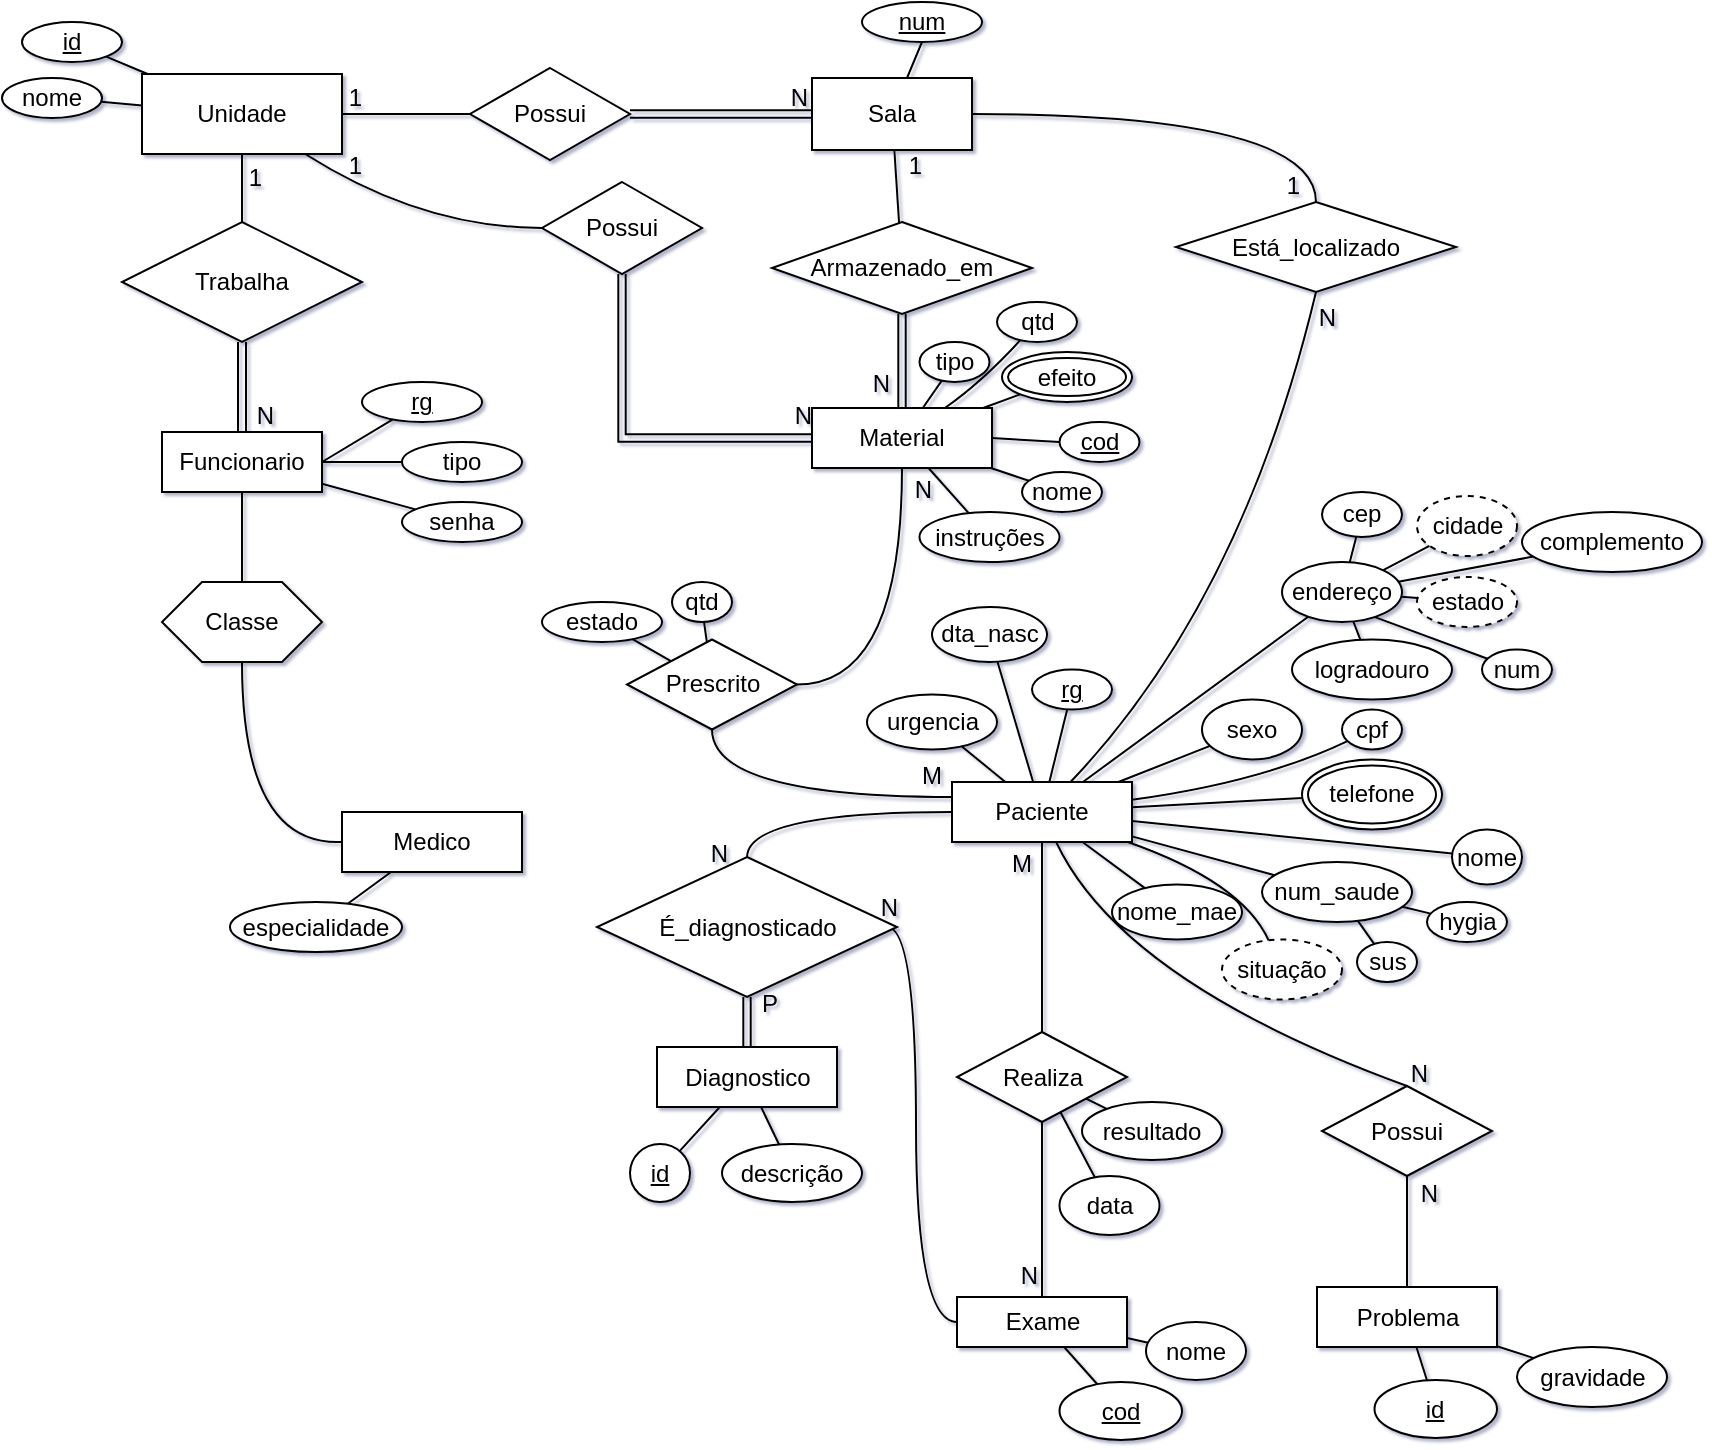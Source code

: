 <mxfile version="17.4.6"><diagram id="NS8fjf3agCHtfwVqrlrh" name="Page-1"><mxGraphModel dx="1077" dy="600" grid="1" gridSize="10" guides="1" tooltips="1" connect="1" arrows="1" fold="1" page="1" pageScale="1" pageWidth="827" pageHeight="1169" math="0" shadow="1"><root><mxCell id="0"/><mxCell id="1" parent="0"/><mxCell id="HFAzNyhK0tVcJAnhIOPs-1" value="Unidade" style="rounded=0;arcSize=10;whiteSpace=wrap;html=1;align=center;" vertex="1" parent="1"><mxGeometry x="170" y="46" width="100" height="40" as="geometry"/></mxCell><mxCell id="HFAzNyhK0tVcJAnhIOPs-2" value="&lt;div&gt;Funcionario&lt;/div&gt;" style="rounded=0;arcSize=10;whiteSpace=wrap;html=1;align=center;" vertex="1" parent="1"><mxGeometry x="180" y="225" width="80" height="30" as="geometry"/></mxCell><mxCell id="HFAzNyhK0tVcJAnhIOPs-3" value="Trabalha" style="shape=rhombus;perimeter=rhombusPerimeter;whiteSpace=wrap;html=1;align=center;rounded=0;" vertex="1" parent="1"><mxGeometry x="160" y="120" width="120" height="60" as="geometry"/></mxCell><mxCell id="HFAzNyhK0tVcJAnhIOPs-8" value="" style="endArrow=none;html=1;rounded=0;exitX=0.5;exitY=0;exitDx=0;exitDy=0;entryX=0.5;entryY=1;entryDx=0;entryDy=0;curved=1;" edge="1" parent="1" source="HFAzNyhK0tVcJAnhIOPs-3" target="HFAzNyhK0tVcJAnhIOPs-1"><mxGeometry relative="1" as="geometry"><mxPoint x="300" y="450" as="sourcePoint"/><mxPoint x="460" y="450" as="targetPoint"/></mxGeometry></mxCell><mxCell id="HFAzNyhK0tVcJAnhIOPs-9" value="1" style="resizable=0;html=1;align=right;verticalAlign=bottom;rounded=0;" connectable="0" vertex="1" parent="HFAzNyhK0tVcJAnhIOPs-8"><mxGeometry x="1" relative="1" as="geometry"><mxPoint x="10" y="20" as="offset"/></mxGeometry></mxCell><mxCell id="HFAzNyhK0tVcJAnhIOPs-10" value="" style="shape=link;html=1;rounded=0;exitX=0.5;exitY=1;exitDx=0;exitDy=0;entryX=0.5;entryY=0;entryDx=0;entryDy=0;curved=1;" edge="1" parent="1" source="HFAzNyhK0tVcJAnhIOPs-3" target="HFAzNyhK0tVcJAnhIOPs-2"><mxGeometry relative="1" as="geometry"><mxPoint x="230" y="180" as="sourcePoint"/><mxPoint x="370" y="180" as="targetPoint"/></mxGeometry></mxCell><mxCell id="HFAzNyhK0tVcJAnhIOPs-11" value="N" style="resizable=0;html=1;align=right;verticalAlign=bottom;rounded=0;" connectable="0" vertex="1" parent="HFAzNyhK0tVcJAnhIOPs-10"><mxGeometry x="1" relative="1" as="geometry"><mxPoint x="16" as="offset"/></mxGeometry></mxCell><mxCell id="HFAzNyhK0tVcJAnhIOPs-12" value="&lt;u&gt;rg&lt;/u&gt;" style="ellipse;whiteSpace=wrap;html=1;align=center;rounded=0;" vertex="1" parent="1"><mxGeometry x="280" y="200" width="60" height="20" as="geometry"/></mxCell><mxCell id="HFAzNyhK0tVcJAnhIOPs-13" value="tipo" style="ellipse;whiteSpace=wrap;html=1;align=center;rounded=0;" vertex="1" parent="1"><mxGeometry x="300" y="230" width="60" height="20" as="geometry"/></mxCell><mxCell id="HFAzNyhK0tVcJAnhIOPs-18" value="" style="endArrow=none;html=1;rounded=0;exitX=1;exitY=0.5;exitDx=0;exitDy=0;entryX=0;entryY=0.5;entryDx=0;entryDy=0;curved=1;" edge="1" parent="1" source="HFAzNyhK0tVcJAnhIOPs-2" target="HFAzNyhK0tVcJAnhIOPs-13"><mxGeometry width="50" height="50" relative="1" as="geometry"><mxPoint x="350" y="330" as="sourcePoint"/><mxPoint x="400" y="280" as="targetPoint"/></mxGeometry></mxCell><mxCell id="HFAzNyhK0tVcJAnhIOPs-19" value="" style="endArrow=none;html=1;rounded=0;exitX=1;exitY=0.5;exitDx=0;exitDy=0;curved=1;" edge="1" parent="1" source="HFAzNyhK0tVcJAnhIOPs-2" target="HFAzNyhK0tVcJAnhIOPs-12"><mxGeometry width="50" height="50" relative="1" as="geometry"><mxPoint x="350" y="330" as="sourcePoint"/><mxPoint x="400" y="280" as="targetPoint"/></mxGeometry></mxCell><mxCell id="HFAzNyhK0tVcJAnhIOPs-20" value="&lt;div&gt;Possui&lt;/div&gt;" style="shape=rhombus;perimeter=rhombusPerimeter;whiteSpace=wrap;html=1;align=center;rounded=0;" vertex="1" parent="1"><mxGeometry x="334" y="43" width="80" height="46" as="geometry"/></mxCell><mxCell id="HFAzNyhK0tVcJAnhIOPs-214" style="edgeStyle=orthogonalEdgeStyle;rounded=0;orthogonalLoop=1;jettySize=auto;html=1;entryX=0.5;entryY=0;entryDx=0;entryDy=0;fontFamily=Helvetica;fontSize=12;endArrow=none;endFill=0;strokeWidth=1;curved=1;" edge="1" parent="1" source="HFAzNyhK0tVcJAnhIOPs-21" target="HFAzNyhK0tVcJAnhIOPs-157"><mxGeometry relative="1" as="geometry"/></mxCell><mxCell id="HFAzNyhK0tVcJAnhIOPs-21" value="Sala" style="rounded=0;arcSize=10;whiteSpace=wrap;html=1;align=center;" vertex="1" parent="1"><mxGeometry x="505" y="48" width="80" height="36" as="geometry"/></mxCell><mxCell id="HFAzNyhK0tVcJAnhIOPs-22" value="" style="shape=link;html=1;rounded=0;width=3.684;entryX=0;entryY=0.5;entryDx=0;entryDy=0;exitX=1;exitY=0.5;exitDx=0;exitDy=0;curved=1;" edge="1" parent="1" source="HFAzNyhK0tVcJAnhIOPs-20" target="HFAzNyhK0tVcJAnhIOPs-21"><mxGeometry relative="1" as="geometry"><mxPoint x="290" y="170" as="sourcePoint"/><mxPoint x="450" y="170" as="targetPoint"/><Array as="points"/></mxGeometry></mxCell><mxCell id="HFAzNyhK0tVcJAnhIOPs-23" value="N" style="resizable=0;html=1;align=right;verticalAlign=bottom;rounded=0;" connectable="0" vertex="1" parent="HFAzNyhK0tVcJAnhIOPs-22"><mxGeometry x="1" relative="1" as="geometry"><mxPoint x="-2" as="offset"/></mxGeometry></mxCell><mxCell id="HFAzNyhK0tVcJAnhIOPs-24" value="" style="endArrow=none;html=1;rounded=0;entryX=1;entryY=0.5;entryDx=0;entryDy=0;curved=1;" edge="1" parent="1" source="HFAzNyhK0tVcJAnhIOPs-20" target="HFAzNyhK0tVcJAnhIOPs-1"><mxGeometry relative="1" as="geometry"><mxPoint x="230" y="130" as="sourcePoint"/><mxPoint x="230" y="96" as="targetPoint"/></mxGeometry></mxCell><mxCell id="HFAzNyhK0tVcJAnhIOPs-25" value="1" style="resizable=0;html=1;align=right;verticalAlign=bottom;rounded=0;" connectable="0" vertex="1" parent="HFAzNyhK0tVcJAnhIOPs-24"><mxGeometry x="1" relative="1" as="geometry"><mxPoint x="10" as="offset"/></mxGeometry></mxCell><mxCell id="HFAzNyhK0tVcJAnhIOPs-26" value="&lt;div&gt;Possui&lt;/div&gt;" style="shape=rhombus;perimeter=rhombusPerimeter;whiteSpace=wrap;html=1;align=center;rounded=0;" vertex="1" parent="1"><mxGeometry x="370" y="100" width="80" height="46" as="geometry"/></mxCell><mxCell id="HFAzNyhK0tVcJAnhIOPs-27" value="" style="endArrow=none;html=1;rounded=0;exitX=0;exitY=0.5;exitDx=0;exitDy=0;curved=1;" edge="1" parent="1" source="HFAzNyhK0tVcJAnhIOPs-26" target="HFAzNyhK0tVcJAnhIOPs-1"><mxGeometry relative="1" as="geometry"><mxPoint x="330" y="112" as="sourcePoint"/><mxPoint x="270" y="65.74" as="targetPoint"/><Array as="points"><mxPoint x="310" y="123"/></Array></mxGeometry></mxCell><mxCell id="HFAzNyhK0tVcJAnhIOPs-28" value="1" style="resizable=0;html=1;align=right;verticalAlign=bottom;rounded=0;" connectable="0" vertex="1" parent="HFAzNyhK0tVcJAnhIOPs-27"><mxGeometry x="1" relative="1" as="geometry"><mxPoint x="29" y="14" as="offset"/></mxGeometry></mxCell><mxCell id="HFAzNyhK0tVcJAnhIOPs-29" value="Material" style="rounded=0;arcSize=10;whiteSpace=wrap;html=1;align=center;" vertex="1" parent="1"><mxGeometry x="505" y="213" width="90" height="30" as="geometry"/></mxCell><mxCell id="HFAzNyhK0tVcJAnhIOPs-30" value="" style="shape=link;html=1;rounded=0;width=3.684;exitX=0.5;exitY=1;exitDx=0;exitDy=0;entryX=0;entryY=0.5;entryDx=0;entryDy=0;curved=1;" edge="1" parent="1" source="HFAzNyhK0tVcJAnhIOPs-26" target="HFAzNyhK0tVcJAnhIOPs-29"><mxGeometry relative="1" as="geometry"><mxPoint x="414.0" y="119.47" as="sourcePoint"/><mxPoint x="510" y="119.47" as="targetPoint"/><Array as="points"><mxPoint x="410" y="228"/></Array></mxGeometry></mxCell><mxCell id="HFAzNyhK0tVcJAnhIOPs-31" value="N" style="resizable=0;html=1;align=right;verticalAlign=bottom;rounded=0;" connectable="0" vertex="1" parent="HFAzNyhK0tVcJAnhIOPs-30"><mxGeometry x="1" relative="1" as="geometry"><mxPoint y="-3" as="offset"/></mxGeometry></mxCell><mxCell id="HFAzNyhK0tVcJAnhIOPs-32" value="&lt;u&gt;num&lt;/u&gt;" style="ellipse;whiteSpace=wrap;html=1;align=center;rounded=0;" vertex="1" parent="1"><mxGeometry x="530" y="10" width="60" height="20" as="geometry"/></mxCell><mxCell id="HFAzNyhK0tVcJAnhIOPs-33" value="" style="endArrow=none;html=1;rounded=0;curved=1;" edge="1" parent="1" source="HFAzNyhK0tVcJAnhIOPs-21"><mxGeometry width="50" height="50" relative="1" as="geometry"><mxPoint x="510" y="80" as="sourcePoint"/><mxPoint x="560" y="30" as="targetPoint"/></mxGeometry></mxCell><mxCell id="HFAzNyhK0tVcJAnhIOPs-34" value="&lt;u&gt;cod&lt;/u&gt;" style="ellipse;whiteSpace=wrap;html=1;align=center;rounded=0;" vertex="1" parent="1"><mxGeometry x="628.75" y="220" width="40" height="20" as="geometry"/></mxCell><mxCell id="HFAzNyhK0tVcJAnhIOPs-35" value="" style="endArrow=none;html=1;rounded=0;entryX=0;entryY=0.5;entryDx=0;entryDy=0;exitX=1;exitY=0.5;exitDx=0;exitDy=0;curved=1;" edge="1" parent="1" source="HFAzNyhK0tVcJAnhIOPs-29" target="HFAzNyhK0tVcJAnhIOPs-34"><mxGeometry width="50" height="50" relative="1" as="geometry"><mxPoint x="570" y="270" as="sourcePoint"/><mxPoint x="620" y="220" as="targetPoint"/></mxGeometry></mxCell><mxCell id="HFAzNyhK0tVcJAnhIOPs-38" value="qtd" style="ellipse;whiteSpace=wrap;html=1;align=center;rounded=0;" vertex="1" parent="1"><mxGeometry x="597.5" y="160" width="40" height="20" as="geometry"/></mxCell><mxCell id="HFAzNyhK0tVcJAnhIOPs-40" value="" style="endArrow=none;html=1;rounded=0;strokeWidth=1;curved=1;" edge="1" parent="1" source="HFAzNyhK0tVcJAnhIOPs-29" target="HFAzNyhK0tVcJAnhIOPs-38"><mxGeometry width="50" height="50" relative="1" as="geometry"><mxPoint x="560" y="246" as="sourcePoint"/><mxPoint x="617.701" y="207.69" as="targetPoint"/><Array as="points"><mxPoint x="590" y="200"/></Array></mxGeometry></mxCell><mxCell id="HFAzNyhK0tVcJAnhIOPs-41" value="&lt;div&gt;nome&lt;/div&gt;" style="ellipse;whiteSpace=wrap;html=1;align=center;rounded=0;" vertex="1" parent="1"><mxGeometry x="610" y="245" width="40" height="20" as="geometry"/></mxCell><mxCell id="HFAzNyhK0tVcJAnhIOPs-42" value="" style="endArrow=none;html=1;rounded=0;strokeWidth=1;curved=1;" edge="1" parent="1" target="HFAzNyhK0tVcJAnhIOPs-41" source="HFAzNyhK0tVcJAnhIOPs-29"><mxGeometry width="50" height="50" relative="1" as="geometry"><mxPoint x="590" y="271.104" as="sourcePoint"/><mxPoint x="610" y="250" as="targetPoint"/></mxGeometry></mxCell><mxCell id="HFAzNyhK0tVcJAnhIOPs-75" style="edgeStyle=orthogonalEdgeStyle;rounded=0;orthogonalLoop=1;jettySize=auto;html=1;endArrow=none;endFill=0;strokeWidth=1;entryX=0.5;entryY=0;entryDx=0;entryDy=0;curved=1;" edge="1" parent="1" source="HFAzNyhK0tVcJAnhIOPs-43" target="HFAzNyhK0tVcJAnhIOPs-57"><mxGeometry relative="1" as="geometry"><mxPoint x="295" y="400" as="targetPoint"/><Array as="points"><mxPoint x="220" y="430"/><mxPoint x="315" y="430"/></Array></mxGeometry></mxCell><mxCell id="HFAzNyhK0tVcJAnhIOPs-43" value="&lt;div&gt;Classe&lt;/div&gt;" style="shape=hexagon;perimeter=hexagonPerimeter2;whiteSpace=wrap;html=1;fixedSize=1;rounded=0;" vertex="1" parent="1"><mxGeometry x="180" y="300" width="80" height="40" as="geometry"/></mxCell><mxCell id="HFAzNyhK0tVcJAnhIOPs-48" value="" style="endArrow=none;html=1;rounded=0;curved=1;" edge="1" parent="1" source="HFAzNyhK0tVcJAnhIOPs-43" target="HFAzNyhK0tVcJAnhIOPs-2"><mxGeometry relative="1" as="geometry"><mxPoint x="219.74" y="294" as="sourcePoint"/><mxPoint x="219.74" y="260" as="targetPoint"/></mxGeometry></mxCell><mxCell id="HFAzNyhK0tVcJAnhIOPs-57" value="Medico" style="rounded=0;arcSize=10;whiteSpace=wrap;html=1;align=center;" vertex="1" parent="1"><mxGeometry x="270" y="415" width="90" height="30" as="geometry"/></mxCell><mxCell id="HFAzNyhK0tVcJAnhIOPs-67" value="especialidade" style="ellipse;whiteSpace=wrap;html=1;align=center;rounded=0;" vertex="1" parent="1"><mxGeometry x="214" y="460" width="86" height="25" as="geometry"/></mxCell><mxCell id="HFAzNyhK0tVcJAnhIOPs-69" value="" style="endArrow=none;html=1;rounded=0;strokeWidth=1;curved=1;" edge="1" parent="1" source="HFAzNyhK0tVcJAnhIOPs-57" target="HFAzNyhK0tVcJAnhIOPs-67"><mxGeometry width="50" height="50" relative="1" as="geometry"><mxPoint x="-40" y="570" as="sourcePoint"/><mxPoint x="10" y="520" as="targetPoint"/></mxGeometry></mxCell><mxCell id="HFAzNyhK0tVcJAnhIOPs-182" style="edgeStyle=orthogonalEdgeStyle;rounded=0;orthogonalLoop=1;jettySize=auto;html=1;entryX=0.5;entryY=0;entryDx=0;entryDy=0;fontFamily=Helvetica;fontSize=12;endArrow=none;endFill=0;strokeWidth=1;curved=1;" edge="1" parent="1" source="HFAzNyhK0tVcJAnhIOPs-71" target="HFAzNyhK0tVcJAnhIOPs-181"><mxGeometry relative="1" as="geometry"/></mxCell><mxCell id="HFAzNyhK0tVcJAnhIOPs-236" style="edgeStyle=orthogonalEdgeStyle;rounded=0;orthogonalLoop=1;jettySize=auto;html=1;fontFamily=Helvetica;fontSize=12;endArrow=none;endFill=0;strokeWidth=1;curved=1;" edge="1" parent="1" source="HFAzNyhK0tVcJAnhIOPs-71"><mxGeometry relative="1" as="geometry"><mxPoint x="472.524" y="437.512" as="targetPoint"/></mxGeometry></mxCell><mxCell id="HFAzNyhK0tVcJAnhIOPs-71" value="Paciente" style="rounded=0;arcSize=10;whiteSpace=wrap;html=1;align=center;" vertex="1" parent="1"><mxGeometry x="575" y="400" width="90" height="30" as="geometry"/></mxCell><mxCell id="HFAzNyhK0tVcJAnhIOPs-76" value="&lt;u&gt;rg&lt;/u&gt;" style="ellipse;whiteSpace=wrap;html=1;align=center;rounded=0;" vertex="1" parent="1"><mxGeometry x="615" y="343.75" width="40" height="20" as="geometry"/></mxCell><mxCell id="HFAzNyhK0tVcJAnhIOPs-77" value="" style="endArrow=none;html=1;rounded=0;strokeWidth=1;curved=1;" edge="1" parent="1" source="HFAzNyhK0tVcJAnhIOPs-76" target="HFAzNyhK0tVcJAnhIOPs-71"><mxGeometry width="50" height="50" relative="1" as="geometry"><mxPoint x="670" y="595" as="sourcePoint"/><mxPoint x="720" y="545" as="targetPoint"/></mxGeometry></mxCell><mxCell id="HFAzNyhK0tVcJAnhIOPs-78" value="&lt;div&gt;nome&lt;/div&gt;" style="ellipse;whiteSpace=wrap;html=1;align=center;rounded=0;" vertex="1" parent="1"><mxGeometry x="825" y="423.75" width="35" height="27.5" as="geometry"/></mxCell><mxCell id="HFAzNyhK0tVcJAnhIOPs-79" value="dta_nasc" style="ellipse;whiteSpace=wrap;html=1;align=center;rounded=0;" vertex="1" parent="1"><mxGeometry x="565" y="312.5" width="57.5" height="27.5" as="geometry"/></mxCell><mxCell id="HFAzNyhK0tVcJAnhIOPs-80" value="cpf" style="ellipse;whiteSpace=wrap;html=1;align=center;rounded=0;" vertex="1" parent="1"><mxGeometry x="770" y="363.75" width="30" height="20" as="geometry"/></mxCell><mxCell id="HFAzNyhK0tVcJAnhIOPs-81" value="num_saude" style="ellipse;whiteSpace=wrap;html=1;align=center;rounded=0;" vertex="1" parent="1"><mxGeometry x="730" y="440" width="75" height="30" as="geometry"/></mxCell><mxCell id="HFAzNyhK0tVcJAnhIOPs-82" value="sus" style="ellipse;whiteSpace=wrap;html=1;align=center;rounded=0;" vertex="1" parent="1"><mxGeometry x="777.5" y="480" width="30" height="20" as="geometry"/></mxCell><mxCell id="HFAzNyhK0tVcJAnhIOPs-83" value="endereço" style="ellipse;whiteSpace=wrap;html=1;align=center;rounded=0;" vertex="1" parent="1"><mxGeometry x="740" y="290" width="60" height="30" as="geometry"/></mxCell><mxCell id="HFAzNyhK0tVcJAnhIOPs-84" value="&lt;div&gt;cep&lt;/div&gt;" style="ellipse;whiteSpace=wrap;html=1;align=center;rounded=0;" vertex="1" parent="1"><mxGeometry x="760" y="255" width="40" height="22.5" as="geometry"/></mxCell><mxCell id="HFAzNyhK0tVcJAnhIOPs-86" value="sexo" style="ellipse;whiteSpace=wrap;html=1;align=center;rounded=0;" vertex="1" parent="1"><mxGeometry x="700" y="358.75" width="50" height="30" as="geometry"/></mxCell><mxCell id="HFAzNyhK0tVcJAnhIOPs-87" value="" style="endArrow=none;html=1;rounded=0;strokeWidth=1;curved=1;" edge="1" parent="1" source="HFAzNyhK0tVcJAnhIOPs-78" target="HFAzNyhK0tVcJAnhIOPs-71"><mxGeometry width="50" height="50" relative="1" as="geometry"><mxPoint x="676.641" y="530.547" as="sourcePoint"/><mxPoint x="690.0" y="535" as="targetPoint"/></mxGeometry></mxCell><mxCell id="HFAzNyhK0tVcJAnhIOPs-88" value="" style="endArrow=none;html=1;rounded=0;strokeWidth=1;curved=1;" edge="1" parent="1" source="HFAzNyhK0tVcJAnhIOPs-121" target="HFAzNyhK0tVcJAnhIOPs-71"><mxGeometry width="50" height="50" relative="1" as="geometry"><mxPoint x="648.707" y="491.727" as="sourcePoint"/><mxPoint x="740" y="555" as="targetPoint"/></mxGeometry></mxCell><mxCell id="HFAzNyhK0tVcJAnhIOPs-89" value="" style="endArrow=none;html=1;rounded=0;strokeWidth=1;curved=1;" edge="1" parent="1" source="HFAzNyhK0tVcJAnhIOPs-86" target="HFAzNyhK0tVcJAnhIOPs-71"><mxGeometry width="50" height="50" relative="1" as="geometry"><mxPoint x="950" y="625" as="sourcePoint"/><mxPoint x="1000" y="575" as="targetPoint"/></mxGeometry></mxCell><mxCell id="HFAzNyhK0tVcJAnhIOPs-90" value="" style="endArrow=none;html=1;rounded=0;strokeWidth=1;curved=1;" edge="1" parent="1" source="HFAzNyhK0tVcJAnhIOPs-79" target="HFAzNyhK0tVcJAnhIOPs-71"><mxGeometry width="50" height="50" relative="1" as="geometry"><mxPoint x="950" y="625" as="sourcePoint"/><mxPoint x="1000" y="575" as="targetPoint"/></mxGeometry></mxCell><mxCell id="HFAzNyhK0tVcJAnhIOPs-91" value="" style="endArrow=none;html=1;rounded=0;strokeWidth=1;curved=1;" edge="1" parent="1" source="HFAzNyhK0tVcJAnhIOPs-80" target="HFAzNyhK0tVcJAnhIOPs-71"><mxGeometry width="50" height="50" relative="1" as="geometry"><mxPoint x="950" y="625" as="sourcePoint"/><mxPoint x="1000" y="575" as="targetPoint"/><Array as="points"><mxPoint x="730" y="400"/></Array></mxGeometry></mxCell><mxCell id="HFAzNyhK0tVcJAnhIOPs-92" value="" style="endArrow=none;html=1;rounded=0;strokeWidth=1;curved=1;" edge="1" parent="1" source="HFAzNyhK0tVcJAnhIOPs-71" target="HFAzNyhK0tVcJAnhIOPs-83"><mxGeometry width="50" height="50" relative="1" as="geometry"><mxPoint x="740" y="595" as="sourcePoint"/><mxPoint x="790" y="545" as="targetPoint"/></mxGeometry></mxCell><mxCell id="HFAzNyhK0tVcJAnhIOPs-93" value="" style="endArrow=none;html=1;rounded=0;strokeWidth=1;curved=1;" edge="1" parent="1" source="HFAzNyhK0tVcJAnhIOPs-84" target="HFAzNyhK0tVcJAnhIOPs-83"><mxGeometry width="50" height="50" relative="1" as="geometry"><mxPoint x="740" y="595" as="sourcePoint"/><mxPoint x="790" y="545" as="targetPoint"/></mxGeometry></mxCell><mxCell id="HFAzNyhK0tVcJAnhIOPs-94" value="cidade" style="ellipse;whiteSpace=wrap;html=1;align=center;dashed=1;rounded=0;" vertex="1" parent="1"><mxGeometry x="807.5" y="257" width="50" height="30" as="geometry"/></mxCell><mxCell id="HFAzNyhK0tVcJAnhIOPs-95" value="" style="endArrow=none;html=1;rounded=0;strokeWidth=1;curved=1;" edge="1" parent="1" source="HFAzNyhK0tVcJAnhIOPs-83" target="HFAzNyhK0tVcJAnhIOPs-94"><mxGeometry width="50" height="50" relative="1" as="geometry"><mxPoint x="760" y="445" as="sourcePoint"/><mxPoint x="790" y="545" as="targetPoint"/></mxGeometry></mxCell><mxCell id="HFAzNyhK0tVcJAnhIOPs-96" value="estado" style="ellipse;whiteSpace=wrap;html=1;align=center;dashed=1;rounded=0;" vertex="1" parent="1"><mxGeometry x="807.5" y="297.5" width="50" height="25" as="geometry"/></mxCell><mxCell id="HFAzNyhK0tVcJAnhIOPs-97" value="" style="endArrow=none;html=1;rounded=0;strokeWidth=1;curved=1;" edge="1" parent="1" source="HFAzNyhK0tVcJAnhIOPs-83" target="HFAzNyhK0tVcJAnhIOPs-96"><mxGeometry width="50" height="50" relative="1" as="geometry"><mxPoint x="740" y="595" as="sourcePoint"/><mxPoint x="790" y="545" as="targetPoint"/></mxGeometry></mxCell><mxCell id="HFAzNyhK0tVcJAnhIOPs-98" value="" style="endArrow=none;html=1;rounded=0;strokeWidth=1;curved=1;" edge="1" parent="1" source="HFAzNyhK0tVcJAnhIOPs-83" target="HFAzNyhK0tVcJAnhIOPs-99"><mxGeometry width="50" height="50" relative="1" as="geometry"><mxPoint x="810" y="545" as="sourcePoint"/><mxPoint x="860" y="495" as="targetPoint"/></mxGeometry></mxCell><mxCell id="HFAzNyhK0tVcJAnhIOPs-99" value="logradouro" style="ellipse;whiteSpace=wrap;html=1;align=center;rounded=0;" vertex="1" parent="1"><mxGeometry x="745" y="328.75" width="80" height="30" as="geometry"/></mxCell><mxCell id="HFAzNyhK0tVcJAnhIOPs-105" value="num" style="ellipse;whiteSpace=wrap;html=1;align=center;rounded=0;" vertex="1" parent="1"><mxGeometry x="840" y="333.75" width="35" height="20" as="geometry"/></mxCell><mxCell id="HFAzNyhK0tVcJAnhIOPs-107" value="" style="endArrow=none;html=1;rounded=0;strokeWidth=1;exitX=0.774;exitY=0.919;exitDx=0;exitDy=0;exitPerimeter=0;curved=1;" edge="1" parent="1" source="HFAzNyhK0tVcJAnhIOPs-83" target="HFAzNyhK0tVcJAnhIOPs-105"><mxGeometry width="50" height="50" relative="1" as="geometry"><mxPoint x="740" y="595" as="sourcePoint"/><mxPoint x="790" y="545" as="targetPoint"/></mxGeometry></mxCell><mxCell id="HFAzNyhK0tVcJAnhIOPs-108" value="complemento" style="ellipse;whiteSpace=wrap;html=1;align=center;rounded=0;" vertex="1" parent="1"><mxGeometry x="860" y="265" width="90" height="30" as="geometry"/></mxCell><mxCell id="HFAzNyhK0tVcJAnhIOPs-110" value="" style="endArrow=none;html=1;rounded=0;strokeWidth=1;curved=1;" edge="1" parent="1" source="HFAzNyhK0tVcJAnhIOPs-83" target="HFAzNyhK0tVcJAnhIOPs-108"><mxGeometry width="50" height="50" relative="1" as="geometry"><mxPoint x="740" y="595" as="sourcePoint"/><mxPoint x="790" y="545" as="targetPoint"/></mxGeometry></mxCell><mxCell id="HFAzNyhK0tVcJAnhIOPs-111" value="" style="endArrow=none;html=1;rounded=0;strokeWidth=1;curved=1;" edge="1" parent="1" source="HFAzNyhK0tVcJAnhIOPs-81" target="HFAzNyhK0tVcJAnhIOPs-71"><mxGeometry width="50" height="50" relative="1" as="geometry"><mxPoint x="670.699" y="598.326" as="sourcePoint"/><mxPoint x="715.0" y="565" as="targetPoint"/></mxGeometry></mxCell><mxCell id="HFAzNyhK0tVcJAnhIOPs-112" value="" style="endArrow=none;html=1;rounded=0;strokeWidth=1;curved=1;" edge="1" parent="1" source="HFAzNyhK0tVcJAnhIOPs-81" target="HFAzNyhK0tVcJAnhIOPs-82"><mxGeometry width="50" height="50" relative="1" as="geometry"><mxPoint x="722.673" y="615.034" as="sourcePoint"/><mxPoint x="732.188" y="565" as="targetPoint"/></mxGeometry></mxCell><mxCell id="HFAzNyhK0tVcJAnhIOPs-113" value="senha" style="ellipse;whiteSpace=wrap;html=1;align=center;rounded=0;" vertex="1" parent="1"><mxGeometry x="300" y="260" width="60" height="20" as="geometry"/></mxCell><mxCell id="HFAzNyhK0tVcJAnhIOPs-114" value="" style="endArrow=none;html=1;rounded=0;strokeWidth=1;curved=1;" edge="1" parent="1" source="HFAzNyhK0tVcJAnhIOPs-113" target="HFAzNyhK0tVcJAnhIOPs-2"><mxGeometry width="50" height="50" relative="1" as="geometry"><mxPoint x="-80" y="400" as="sourcePoint"/><mxPoint x="-30" y="350" as="targetPoint"/></mxGeometry></mxCell><mxCell id="HFAzNyhK0tVcJAnhIOPs-115" value="nome_mae" style="ellipse;whiteSpace=wrap;html=1;align=center;rounded=0;" vertex="1" parent="1"><mxGeometry x="655" y="451.25" width="65" height="27.5" as="geometry"/></mxCell><mxCell id="HFAzNyhK0tVcJAnhIOPs-116" value="" style="endArrow=none;html=1;rounded=0;strokeWidth=1;curved=1;" edge="1" parent="1" source="HFAzNyhK0tVcJAnhIOPs-115" target="HFAzNyhK0tVcJAnhIOPs-71"><mxGeometry width="50" height="50" relative="1" as="geometry"><mxPoint x="723.546" y="504.895" as="sourcePoint"/><mxPoint x="731.25" y="535" as="targetPoint"/></mxGeometry></mxCell><mxCell id="HFAzNyhK0tVcJAnhIOPs-118" value="hygia" style="ellipse;whiteSpace=wrap;html=1;align=center;rounded=0;" vertex="1" parent="1"><mxGeometry x="812.5" y="460" width="40" height="20" as="geometry"/></mxCell><mxCell id="HFAzNyhK0tVcJAnhIOPs-119" value="" style="endArrow=none;html=1;rounded=0;strokeWidth=1;curved=1;" edge="1" parent="1" source="HFAzNyhK0tVcJAnhIOPs-81" target="HFAzNyhK0tVcJAnhIOPs-118"><mxGeometry width="50" height="50" relative="1" as="geometry"><mxPoint x="694.944" y="641.693" as="sourcePoint"/><mxPoint x="672.059" y="652.17" as="targetPoint"/></mxGeometry></mxCell><mxCell id="HFAzNyhK0tVcJAnhIOPs-121" value="telefone" style="ellipse;shape=doubleEllipse;margin=3;whiteSpace=wrap;html=1;align=center;rounded=0;" vertex="1" parent="1"><mxGeometry x="750" y="388.75" width="70" height="35" as="geometry"/></mxCell><mxCell id="HFAzNyhK0tVcJAnhIOPs-122" value="tipo" style="ellipse;whiteSpace=wrap;html=1;align=center;rounded=0;" vertex="1" parent="1"><mxGeometry x="558.75" y="180" width="35" height="20" as="geometry"/></mxCell><mxCell id="HFAzNyhK0tVcJAnhIOPs-123" value="" style="endArrow=none;html=1;rounded=0;strokeWidth=1;curved=1;" edge="1" parent="1" source="HFAzNyhK0tVcJAnhIOPs-29" target="HFAzNyhK0tVcJAnhIOPs-122"><mxGeometry width="50" height="50" relative="1" as="geometry"><mxPoint x="600" y="251.957" as="sourcePoint"/><mxPoint x="626.192" y="258.916" as="targetPoint"/></mxGeometry></mxCell><mxCell id="HFAzNyhK0tVcJAnhIOPs-126" value="Armazenado_em" style="shape=rhombus;perimeter=rhombusPerimeter;whiteSpace=wrap;html=1;align=center;rounded=0;" vertex="1" parent="1"><mxGeometry x="485" y="120" width="130" height="46" as="geometry"/></mxCell><mxCell id="HFAzNyhK0tVcJAnhIOPs-127" value="" style="shape=link;html=1;rounded=0;width=3.684;curved=1;" edge="1" parent="1" source="HFAzNyhK0tVcJAnhIOPs-126" target="HFAzNyhK0tVcJAnhIOPs-29"><mxGeometry relative="1" as="geometry"><mxPoint x="453" y="303" as="sourcePoint"/><mxPoint x="540" y="400" as="targetPoint"/><Array as="points"/></mxGeometry></mxCell><mxCell id="HFAzNyhK0tVcJAnhIOPs-128" value="N" style="resizable=0;html=1;align=right;verticalAlign=bottom;rounded=0;" connectable="0" vertex="1" parent="HFAzNyhK0tVcJAnhIOPs-127"><mxGeometry x="1" relative="1" as="geometry"><mxPoint x="-6" y="-4" as="offset"/></mxGeometry></mxCell><mxCell id="HFAzNyhK0tVcJAnhIOPs-129" value="" style="endArrow=none;html=1;rounded=0;curved=1;" edge="1" parent="1" source="HFAzNyhK0tVcJAnhIOPs-126" target="HFAzNyhK0tVcJAnhIOPs-21"><mxGeometry relative="1" as="geometry"><mxPoint x="344" y="76" as="sourcePoint"/><mxPoint x="280" y="76" as="targetPoint"/></mxGeometry></mxCell><mxCell id="HFAzNyhK0tVcJAnhIOPs-130" value="1" style="resizable=0;html=1;align=right;verticalAlign=bottom;rounded=0;" connectable="0" vertex="1" parent="HFAzNyhK0tVcJAnhIOPs-129"><mxGeometry x="1" relative="1" as="geometry"><mxPoint x="14" y="16" as="offset"/></mxGeometry></mxCell><mxCell id="HFAzNyhK0tVcJAnhIOPs-132" value="" style="endArrow=none;html=1;rounded=0;strokeWidth=1;curved=1;" edge="1" parent="1" source="HFAzNyhK0tVcJAnhIOPs-29" target="HFAzNyhK0tVcJAnhIOPs-133"><mxGeometry width="50" height="50" relative="1" as="geometry"><mxPoint x="566.119" y="253" as="sourcePoint"/><mxPoint x="511.113" y="260.711" as="targetPoint"/></mxGeometry></mxCell><mxCell id="HFAzNyhK0tVcJAnhIOPs-133" value="efeito" style="ellipse;shape=doubleEllipse;margin=3;whiteSpace=wrap;html=1;align=center;rounded=0;" vertex="1" parent="1"><mxGeometry x="600" y="185" width="65" height="25" as="geometry"/></mxCell><mxCell id="HFAzNyhK0tVcJAnhIOPs-134" value="instruções" style="ellipse;whiteSpace=wrap;html=1;align=center;rounded=0;" vertex="1" parent="1"><mxGeometry x="558.75" y="265" width="70" height="25" as="geometry"/></mxCell><mxCell id="HFAzNyhK0tVcJAnhIOPs-135" value="" style="endArrow=none;html=1;rounded=0;strokeWidth=1;curved=1;" edge="1" parent="1" source="HFAzNyhK0tVcJAnhIOPs-134" target="HFAzNyhK0tVcJAnhIOPs-29"><mxGeometry width="50" height="50" relative="1" as="geometry"><mxPoint x="290" y="320" as="sourcePoint"/><mxPoint x="340" y="270" as="targetPoint"/></mxGeometry></mxCell><mxCell id="HFAzNyhK0tVcJAnhIOPs-176" style="edgeStyle=orthogonalEdgeStyle;rounded=0;orthogonalLoop=1;jettySize=auto;html=1;entryX=0.5;entryY=1;entryDx=0;entryDy=0;fontFamily=Helvetica;fontSize=12;endArrow=none;endFill=0;strokeWidth=1;curved=1;" edge="1" parent="1" source="HFAzNyhK0tVcJAnhIOPs-140" target="HFAzNyhK0tVcJAnhIOPs-29"><mxGeometry relative="1" as="geometry"/></mxCell><mxCell id="HFAzNyhK0tVcJAnhIOPs-177" style="edgeStyle=orthogonalEdgeStyle;rounded=0;orthogonalLoop=1;jettySize=auto;html=1;fontFamily=Helvetica;fontSize=12;endArrow=none;endFill=0;strokeWidth=1;entryX=0;entryY=0.25;entryDx=0;entryDy=0;curved=1;" edge="1" parent="1" source="HFAzNyhK0tVcJAnhIOPs-140" target="HFAzNyhK0tVcJAnhIOPs-71"><mxGeometry relative="1" as="geometry"><mxPoint x="455" y="410" as="targetPoint"/><Array as="points"><mxPoint x="455" y="408"/></Array></mxGeometry></mxCell><mxCell id="HFAzNyhK0tVcJAnhIOPs-140" value="Prescrito" style="shape=rhombus;perimeter=rhombusPerimeter;whiteSpace=wrap;html=1;align=center;rounded=0;" vertex="1" parent="1"><mxGeometry x="412.5" y="328.75" width="85" height="45" as="geometry"/></mxCell><mxCell id="HFAzNyhK0tVcJAnhIOPs-141" value="qtd" style="ellipse;whiteSpace=wrap;html=1;align=center;rounded=0;" vertex="1" parent="1"><mxGeometry x="435" y="300" width="30" height="20" as="geometry"/></mxCell><mxCell id="HFAzNyhK0tVcJAnhIOPs-142" value="" style="endArrow=none;html=1;rounded=0;strokeWidth=1;curved=1;" edge="1" parent="1" source="HFAzNyhK0tVcJAnhIOPs-141" target="HFAzNyhK0tVcJAnhIOPs-140"><mxGeometry width="50" height="50" relative="1" as="geometry"><mxPoint x="475" y="390" as="sourcePoint"/><mxPoint x="520.474" y="273.039" as="targetPoint"/></mxGeometry></mxCell><mxCell id="HFAzNyhK0tVcJAnhIOPs-146" value="N" style="resizable=0;html=1;align=right;verticalAlign=bottom;rounded=0;" connectable="0" vertex="1" parent="1"><mxGeometry x="565" y="262.003" as="geometry"/></mxCell><mxCell id="HFAzNyhK0tVcJAnhIOPs-147" value="estado" style="ellipse;whiteSpace=wrap;html=1;align=center;rounded=0;" vertex="1" parent="1"><mxGeometry x="370" y="310" width="60" height="20" as="geometry"/></mxCell><mxCell id="HFAzNyhK0tVcJAnhIOPs-148" value="" style="endArrow=none;html=1;rounded=0;fontFamily=Helvetica;fontSize=12;strokeWidth=1;curved=1;" edge="1" parent="1" source="HFAzNyhK0tVcJAnhIOPs-147" target="HFAzNyhK0tVcJAnhIOPs-140"><mxGeometry width="50" height="50" relative="1" as="geometry"><mxPoint x="460" y="380" as="sourcePoint"/><mxPoint x="510" y="330" as="targetPoint"/></mxGeometry></mxCell><mxCell id="HFAzNyhK0tVcJAnhIOPs-157" value="Está_localizado" style="shape=rhombus;perimeter=rhombusPerimeter;whiteSpace=wrap;html=1;align=center;rounded=0;" vertex="1" parent="1"><mxGeometry x="687" y="110" width="140" height="45" as="geometry"/></mxCell><mxCell id="HFAzNyhK0tVcJAnhIOPs-171" value="gravidade" style="ellipse;whiteSpace=wrap;html=1;align=center;rounded=0;" vertex="1" parent="1"><mxGeometry x="857.5" y="682.5" width="75" height="30" as="geometry"/></mxCell><mxCell id="HFAzNyhK0tVcJAnhIOPs-173" value="" style="endArrow=none;html=1;rounded=0;fontFamily=Helvetica;fontSize=12;strokeWidth=1;curved=1;" edge="1" parent="1" source="HFAzNyhK0tVcJAnhIOPs-257" target="HFAzNyhK0tVcJAnhIOPs-171"><mxGeometry width="50" height="50" relative="1" as="geometry"><mxPoint x="478.041" y="486.552" as="sourcePoint"/><mxPoint x="390" y="360" as="targetPoint"/></mxGeometry></mxCell><mxCell id="HFAzNyhK0tVcJAnhIOPs-175" value="urgencia" style="ellipse;whiteSpace=wrap;html=1;align=center;rounded=0;" vertex="1" parent="1"><mxGeometry x="532.5" y="356.25" width="65" height="27.5" as="geometry"/></mxCell><mxCell id="HFAzNyhK0tVcJAnhIOPs-178" value="M" style="resizable=0;html=1;align=right;verticalAlign=bottom;rounded=0;" connectable="0" vertex="1" parent="1"><mxGeometry x="570" y="405.003" as="geometry"/></mxCell><mxCell id="HFAzNyhK0tVcJAnhIOPs-179" value="" style="endArrow=none;html=1;rounded=0;strokeWidth=1;curved=1;" edge="1" parent="1" source="HFAzNyhK0tVcJAnhIOPs-71" target="HFAzNyhK0tVcJAnhIOPs-175"><mxGeometry width="50" height="50" relative="1" as="geometry"><mxPoint x="655.889" y="410" as="sourcePoint"/><mxPoint x="705.358" y="381.338" as="targetPoint"/></mxGeometry></mxCell><mxCell id="HFAzNyhK0tVcJAnhIOPs-237" style="edgeStyle=orthogonalEdgeStyle;rounded=0;orthogonalLoop=1;jettySize=auto;html=1;entryX=1;entryY=0.5;entryDx=0;entryDy=0;fontFamily=Helvetica;fontSize=12;endArrow=none;endFill=0;strokeWidth=1;curved=1;" edge="1" parent="1" source="HFAzNyhK0tVcJAnhIOPs-180"><mxGeometry relative="1" as="geometry"><mxPoint x="542.5" y="472.5" as="targetPoint"/><Array as="points"><mxPoint x="557" y="670"/><mxPoint x="557" y="473"/></Array></mxGeometry></mxCell><mxCell id="HFAzNyhK0tVcJAnhIOPs-180" value="Exame" style="rounded=0;arcSize=10;whiteSpace=wrap;html=1;align=center;" vertex="1" parent="1"><mxGeometry x="577.5" y="657.5" width="85" height="25" as="geometry"/></mxCell><mxCell id="HFAzNyhK0tVcJAnhIOPs-183" style="edgeStyle=orthogonalEdgeStyle;rounded=0;orthogonalLoop=1;jettySize=auto;html=1;fontFamily=Helvetica;fontSize=12;endArrow=none;endFill=0;strokeWidth=1;curved=1;" edge="1" parent="1" source="HFAzNyhK0tVcJAnhIOPs-181" target="HFAzNyhK0tVcJAnhIOPs-180"><mxGeometry relative="1" as="geometry"/></mxCell><mxCell id="HFAzNyhK0tVcJAnhIOPs-181" value="Realiza" style="shape=rhombus;perimeter=rhombusPerimeter;whiteSpace=wrap;html=1;align=center;rounded=0;" vertex="1" parent="1"><mxGeometry x="577.5" y="525" width="85" height="45" as="geometry"/></mxCell><mxCell id="HFAzNyhK0tVcJAnhIOPs-185" value="N" style="resizable=0;html=1;align=right;verticalAlign=bottom;rounded=0;" connectable="0" vertex="1" parent="1"><mxGeometry x="615.004" y="670.002" as="geometry"><mxPoint x="3" y="-15" as="offset"/></mxGeometry></mxCell><mxCell id="HFAzNyhK0tVcJAnhIOPs-189" value="resultado" style="ellipse;whiteSpace=wrap;html=1;align=center;rounded=0;" vertex="1" parent="1"><mxGeometry x="640" y="560" width="70" height="29" as="geometry"/></mxCell><mxCell id="HFAzNyhK0tVcJAnhIOPs-191" value="data" style="ellipse;whiteSpace=wrap;html=1;align=center;rounded=0;" vertex="1" parent="1"><mxGeometry x="628.75" y="597" width="50" height="29.5" as="geometry"/></mxCell><mxCell id="HFAzNyhK0tVcJAnhIOPs-192" value="" style="endArrow=none;html=1;rounded=0;fontFamily=Helvetica;fontSize=12;strokeWidth=1;curved=1;" edge="1" parent="1" source="HFAzNyhK0tVcJAnhIOPs-181" target="HFAzNyhK0tVcJAnhIOPs-191"><mxGeometry width="50" height="50" relative="1" as="geometry"><mxPoint x="460" y="510" as="sourcePoint"/><mxPoint x="510" y="460" as="targetPoint"/></mxGeometry></mxCell><mxCell id="HFAzNyhK0tVcJAnhIOPs-193" value="" style="endArrow=none;html=1;rounded=0;fontFamily=Helvetica;fontSize=12;strokeWidth=1;curved=1;" edge="1" parent="1" source="HFAzNyhK0tVcJAnhIOPs-181" target="HFAzNyhK0tVcJAnhIOPs-189"><mxGeometry width="50" height="50" relative="1" as="geometry"><mxPoint x="460" y="510" as="sourcePoint"/><mxPoint x="510" y="460" as="targetPoint"/></mxGeometry></mxCell><mxCell id="HFAzNyhK0tVcJAnhIOPs-195" value="situação" style="ellipse;whiteSpace=wrap;html=1;align=center;dashed=1;fontFamily=Helvetica;fontSize=12;rounded=0;" vertex="1" parent="1"><mxGeometry x="710" y="478.75" width="60" height="30" as="geometry"/></mxCell><mxCell id="HFAzNyhK0tVcJAnhIOPs-196" value="" style="endArrow=none;html=1;rounded=0;fontFamily=Helvetica;fontSize=12;strokeWidth=1;curved=1;" edge="1" parent="1" source="HFAzNyhK0tVcJAnhIOPs-195" target="HFAzNyhK0tVcJAnhIOPs-71"><mxGeometry width="50" height="50" relative="1" as="geometry"><mxPoint x="570" y="470" as="sourcePoint"/><mxPoint x="510" y="500" as="targetPoint"/><Array as="points"><mxPoint x="720" y="450"/></Array></mxGeometry></mxCell><mxCell id="HFAzNyhK0tVcJAnhIOPs-211" value="descrição" style="ellipse;whiteSpace=wrap;html=1;align=center;rounded=0;" vertex="1" parent="1"><mxGeometry x="460" y="581" width="70" height="29" as="geometry"/></mxCell><mxCell id="HFAzNyhK0tVcJAnhIOPs-213" value="" style="endArrow=none;html=1;rounded=0;fontFamily=Helvetica;fontSize=12;strokeWidth=1;curved=1;" edge="1" parent="1" source="HFAzNyhK0tVcJAnhIOPs-211" target="HFAzNyhK0tVcJAnhIOPs-268"><mxGeometry width="50" height="50" relative="1" as="geometry"><mxPoint x="365" y="470" as="sourcePoint"/><mxPoint x="481.69" y="570" as="targetPoint"/></mxGeometry></mxCell><mxCell id="HFAzNyhK0tVcJAnhIOPs-215" value="1" style="resizable=0;html=1;align=right;verticalAlign=bottom;rounded=0;" connectable="0" vertex="1" parent="1"><mxGeometry x="749.997" y="110.001" as="geometry"/></mxCell><mxCell id="HFAzNyhK0tVcJAnhIOPs-217" value="" style="endArrow=none;html=1;rounded=0;fontFamily=Helvetica;fontSize=12;strokeWidth=1;entryX=0.5;entryY=1;entryDx=0;entryDy=0;curved=1;" edge="1" parent="1" source="HFAzNyhK0tVcJAnhIOPs-71" target="HFAzNyhK0tVcJAnhIOPs-157"><mxGeometry width="50" height="50" relative="1" as="geometry"><mxPoint x="625" y="395" as="sourcePoint"/><mxPoint x="675" y="345" as="targetPoint"/><Array as="points"><mxPoint x="720" y="310"/></Array></mxGeometry></mxCell><mxCell id="HFAzNyhK0tVcJAnhIOPs-218" value="N" style="resizable=0;html=1;align=right;verticalAlign=bottom;rounded=0;" connectable="0" vertex="1" parent="1"><mxGeometry x="767.5" y="176.003" as="geometry"/></mxCell><mxCell id="HFAzNyhK0tVcJAnhIOPs-226" value="M" style="resizable=0;html=1;align=right;verticalAlign=bottom;rounded=0;" connectable="0" vertex="1" parent="1"><mxGeometry x="582.25" y="420.003" as="geometry"><mxPoint x="33" y="29" as="offset"/></mxGeometry></mxCell><mxCell id="HFAzNyhK0tVcJAnhIOPs-228" value="P" style="resizable=0;html=1;align=right;verticalAlign=bottom;rounded=0;" connectable="0" vertex="1" parent="1"><mxGeometry x="455" y="490.003" as="geometry"><mxPoint x="33" y="29" as="offset"/></mxGeometry></mxCell><mxCell id="HFAzNyhK0tVcJAnhIOPs-230" value="N" style="resizable=0;html=1;align=right;verticalAlign=bottom;rounded=0;" connectable="0" vertex="1" parent="1"><mxGeometry x="430" y="415.003" as="geometry"><mxPoint x="33" y="29" as="offset"/></mxGeometry></mxCell><mxCell id="HFAzNyhK0tVcJAnhIOPs-232" value="N" style="resizable=0;html=1;align=right;verticalAlign=bottom;rounded=0;" connectable="0" vertex="1" parent="1"><mxGeometry x="515" y="442.503" as="geometry"><mxPoint x="33" y="29" as="offset"/></mxGeometry></mxCell><mxCell id="HFAzNyhK0tVcJAnhIOPs-239" value="" style="shape=link;html=1;rounded=0;width=3.684;curved=1;" edge="1" parent="1" target="HFAzNyhK0tVcJAnhIOPs-268"><mxGeometry relative="1" as="geometry"><mxPoint x="472.5" y="507.5" as="sourcePoint"/><mxPoint x="472.5" y="540" as="targetPoint"/><Array as="points"/></mxGeometry></mxCell><mxCell id="HFAzNyhK0tVcJAnhIOPs-245" value="&lt;u&gt;cod&lt;/u&gt;" style="ellipse;whiteSpace=wrap;html=1;align=center;rounded=0;" vertex="1" parent="1"><mxGeometry x="628.75" y="700" width="61.25" height="29" as="geometry"/></mxCell><mxCell id="HFAzNyhK0tVcJAnhIOPs-248" value="" style="endArrow=none;html=1;rounded=0;fontFamily=Helvetica;fontSize=12;strokeWidth=1;curved=1;" edge="1" parent="1" source="HFAzNyhK0tVcJAnhIOPs-245" target="HFAzNyhK0tVcJAnhIOPs-180"><mxGeometry width="50" height="50" relative="1" as="geometry"><mxPoint x="440" y="510" as="sourcePoint"/><mxPoint x="490" y="460" as="targetPoint"/></mxGeometry></mxCell><mxCell id="HFAzNyhK0tVcJAnhIOPs-249" value="nome" style="ellipse;whiteSpace=wrap;html=1;align=center;rounded=0;" vertex="1" parent="1"><mxGeometry x="672" y="670" width="50" height="29" as="geometry"/></mxCell><mxCell id="HFAzNyhK0tVcJAnhIOPs-250" value="" style="endArrow=none;html=1;rounded=0;fontFamily=Helvetica;fontSize=12;strokeWidth=1;curved=1;" edge="1" parent="1" source="HFAzNyhK0tVcJAnhIOPs-249" target="HFAzNyhK0tVcJAnhIOPs-180"><mxGeometry width="50" height="50" relative="1" as="geometry"><mxPoint x="657.61" y="711.113" as="sourcePoint"/><mxPoint x="641.06" y="692.5" as="targetPoint"/></mxGeometry></mxCell><mxCell id="HFAzNyhK0tVcJAnhIOPs-251" value="" style="endArrow=none;html=1;rounded=0;fontFamily=Helvetica;fontSize=12;strokeWidth=1;exitX=0.5;exitY=0;exitDx=0;exitDy=0;curved=1;" edge="1" parent="1" source="HFAzNyhK0tVcJAnhIOPs-260" target="HFAzNyhK0tVcJAnhIOPs-71"><mxGeometry width="50" height="50" relative="1" as="geometry"><mxPoint x="731.881" y="535.314" as="sourcePoint"/><mxPoint x="490" y="410" as="targetPoint"/><Array as="points"><mxPoint x="660" y="500"/></Array></mxGeometry></mxCell><mxCell id="HFAzNyhK0tVcJAnhIOPs-252" value="&lt;u&gt;id&lt;/u&gt;" style="ellipse;whiteSpace=wrap;html=1;align=center;rounded=0;" vertex="1" parent="1"><mxGeometry x="110" y="20" width="50" height="20" as="geometry"/></mxCell><mxCell id="HFAzNyhK0tVcJAnhIOPs-253" value="" style="endArrow=none;html=1;rounded=0;fontFamily=Helvetica;fontSize=12;strokeWidth=1;curved=1;" edge="1" parent="1" source="HFAzNyhK0tVcJAnhIOPs-252" target="HFAzNyhK0tVcJAnhIOPs-1"><mxGeometry width="50" height="50" relative="1" as="geometry"><mxPoint x="440" y="400" as="sourcePoint"/><mxPoint x="490" y="350" as="targetPoint"/></mxGeometry></mxCell><mxCell id="HFAzNyhK0tVcJAnhIOPs-254" value="nome" style="ellipse;whiteSpace=wrap;html=1;align=center;rounded=0;" vertex="1" parent="1"><mxGeometry x="100" y="48" width="50" height="20" as="geometry"/></mxCell><mxCell id="HFAzNyhK0tVcJAnhIOPs-255" value="" style="endArrow=none;html=1;rounded=0;fontFamily=Helvetica;fontSize=12;strokeWidth=1;curved=1;" edge="1" parent="1" source="HFAzNyhK0tVcJAnhIOPs-254" target="HFAzNyhK0tVcJAnhIOPs-1"><mxGeometry width="50" height="50" relative="1" as="geometry"><mxPoint x="162.453" y="47.16" as="sourcePoint"/><mxPoint x="182.778" y="56" as="targetPoint"/></mxGeometry></mxCell><mxCell id="HFAzNyhK0tVcJAnhIOPs-257" value="Problema" style="rounded=0;arcSize=10;whiteSpace=wrap;html=1;align=center;" vertex="1" parent="1"><mxGeometry x="757.5" y="652.5" width="90" height="30" as="geometry"/></mxCell><mxCell id="HFAzNyhK0tVcJAnhIOPs-261" style="edgeStyle=orthogonalEdgeStyle;rounded=0;orthogonalLoop=1;jettySize=auto;html=1;fontFamily=Helvetica;fontSize=12;endArrow=none;endFill=0;strokeWidth=1;curved=1;" edge="1" parent="1" source="HFAzNyhK0tVcJAnhIOPs-260" target="HFAzNyhK0tVcJAnhIOPs-257"><mxGeometry relative="1" as="geometry"/></mxCell><mxCell id="HFAzNyhK0tVcJAnhIOPs-260" value="Possui" style="shape=rhombus;perimeter=rhombusPerimeter;whiteSpace=wrap;html=1;align=center;rounded=0;" vertex="1" parent="1"><mxGeometry x="760" y="552" width="85" height="45" as="geometry"/></mxCell><mxCell id="HFAzNyhK0tVcJAnhIOPs-262" value="N" style="resizable=0;html=1;align=right;verticalAlign=bottom;rounded=0;" connectable="0" vertex="1" parent="1"><mxGeometry x="785" y="585.003" as="geometry"><mxPoint x="33" y="29" as="offset"/></mxGeometry></mxCell><mxCell id="HFAzNyhK0tVcJAnhIOPs-263" value="N" style="resizable=0;html=1;align=right;verticalAlign=bottom;rounded=0;" connectable="0" vertex="1" parent="1"><mxGeometry x="780" y="525.003" as="geometry"><mxPoint x="33" y="29" as="offset"/></mxGeometry></mxCell><mxCell id="HFAzNyhK0tVcJAnhIOPs-264" value="&lt;u&gt;id&lt;/u&gt;" style="ellipse;whiteSpace=wrap;html=1;align=center;rounded=0;" vertex="1" parent="1"><mxGeometry x="414" y="581" width="30" height="29" as="geometry"/></mxCell><mxCell id="HFAzNyhK0tVcJAnhIOPs-265" value="" style="endArrow=none;html=1;rounded=0;fontFamily=Helvetica;fontSize=12;strokeWidth=1;curved=1;" edge="1" parent="1" source="HFAzNyhK0tVcJAnhIOPs-264" target="HFAzNyhK0tVcJAnhIOPs-268"><mxGeometry width="50" height="50" relative="1" as="geometry"><mxPoint x="620" y="590" as="sourcePoint"/><mxPoint x="452.679" y="570" as="targetPoint"/></mxGeometry></mxCell><mxCell id="HFAzNyhK0tVcJAnhIOPs-267" value="É_diagnosticado" style="shape=rhombus;perimeter=rhombusPerimeter;whiteSpace=wrap;html=1;align=center;rounded=0;" vertex="1" parent="1"><mxGeometry x="397.5" y="437.5" width="150" height="70" as="geometry"/></mxCell><mxCell id="HFAzNyhK0tVcJAnhIOPs-268" value="Diagnostico" style="rounded=0;arcSize=10;whiteSpace=wrap;html=1;align=center;" vertex="1" parent="1"><mxGeometry x="427.5" y="532.5" width="90" height="30" as="geometry"/></mxCell><mxCell id="HFAzNyhK0tVcJAnhIOPs-271" value="&lt;u&gt;id&lt;/u&gt;" style="ellipse;whiteSpace=wrap;html=1;align=center;rounded=0;" vertex="1" parent="1"><mxGeometry x="786.25" y="699" width="61.25" height="29" as="geometry"/></mxCell><mxCell id="HFAzNyhK0tVcJAnhIOPs-272" value="" style="endArrow=none;html=1;rounded=0;fontFamily=Helvetica;fontSize=12;strokeWidth=1;curved=1;" edge="1" parent="1" source="HFAzNyhK0tVcJAnhIOPs-271" target="HFAzNyhK0tVcJAnhIOPs-257"><mxGeometry width="50" height="50" relative="1" as="geometry"><mxPoint x="755" y="732.5" as="sourcePoint"/><mxPoint x="805" y="682.5" as="targetPoint"/></mxGeometry></mxCell></root></mxGraphModel></diagram></mxfile>